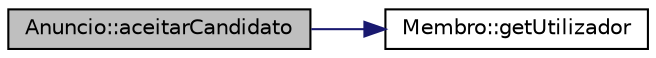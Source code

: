 digraph "Anuncio::aceitarCandidato"
{
  edge [fontname="Helvetica",fontsize="10",labelfontname="Helvetica",labelfontsize="10"];
  node [fontname="Helvetica",fontsize="10",shape=record];
  rankdir="LR";
  Node1 [label="Anuncio::aceitarCandidato",height=0.2,width=0.4,color="black", fillcolor="grey75", style="filled", fontcolor="black"];
  Node1 -> Node2 [color="midnightblue",fontsize="10",style="solid",fontname="Helvetica"];
  Node2 [label="Membro::getUtilizador",height=0.2,width=0.4,color="black", fillcolor="white", style="filled",URL="$class_membro.html#ae124b54c2b8572e531c873788263222d"];
}
